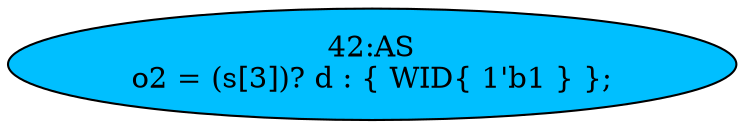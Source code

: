 strict digraph "" {
	node [label="\N"];
	"42:AS"	 [ast="<pyverilog.vparser.ast.Assign object at 0x7fc9054da1d0>",
		def_var="['o2']",
		fillcolor=deepskyblue,
		label="42:AS
o2 = (s[3])? d : { WID{ 1'b1 } };",
		statements="[]",
		style=filled,
		typ=Assign,
		use_var="['s', 'd']"];
}
